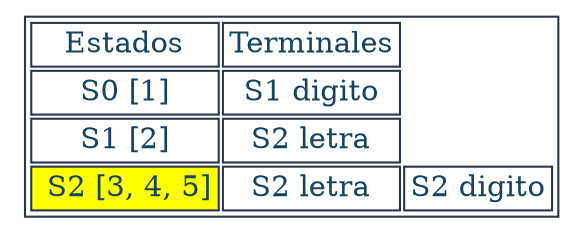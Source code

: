 digraph T {
aHtmlTable [
   shape=plaintext
   color="#283747" fontcolor="#154360" label=<

   <table border='1' cellborder='1'>
   <tr>
      <td>Estados</td>
      <td>Terminales</td>
   </tr><tr><td>S0 [1]</td><td>S1 digito</td></tr><tr><td>S1 [2]</td><td>S2 letra</td></tr><tr><td bgcolor="yellow"> S2 [3, 4, 5]</td><td>S2 letra</td><td>S2 digito</td></tr></table>

   >]; 

}